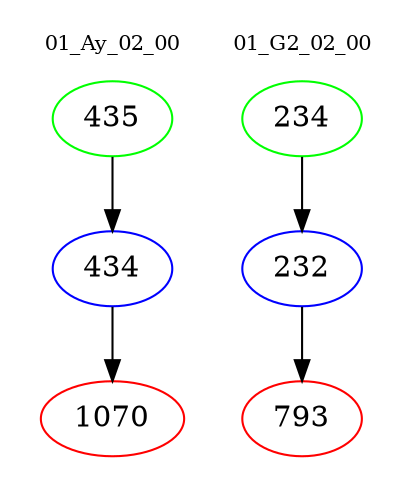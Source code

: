 digraph{
subgraph cluster_0 {
color = white
label = "01_Ay_02_00";
fontsize=10;
T0_435 [label="435", color="green"]
T0_435 -> T0_434 [color="black"]
T0_434 [label="434", color="blue"]
T0_434 -> T0_1070 [color="black"]
T0_1070 [label="1070", color="red"]
}
subgraph cluster_1 {
color = white
label = "01_G2_02_00";
fontsize=10;
T1_234 [label="234", color="green"]
T1_234 -> T1_232 [color="black"]
T1_232 [label="232", color="blue"]
T1_232 -> T1_793 [color="black"]
T1_793 [label="793", color="red"]
}
}
